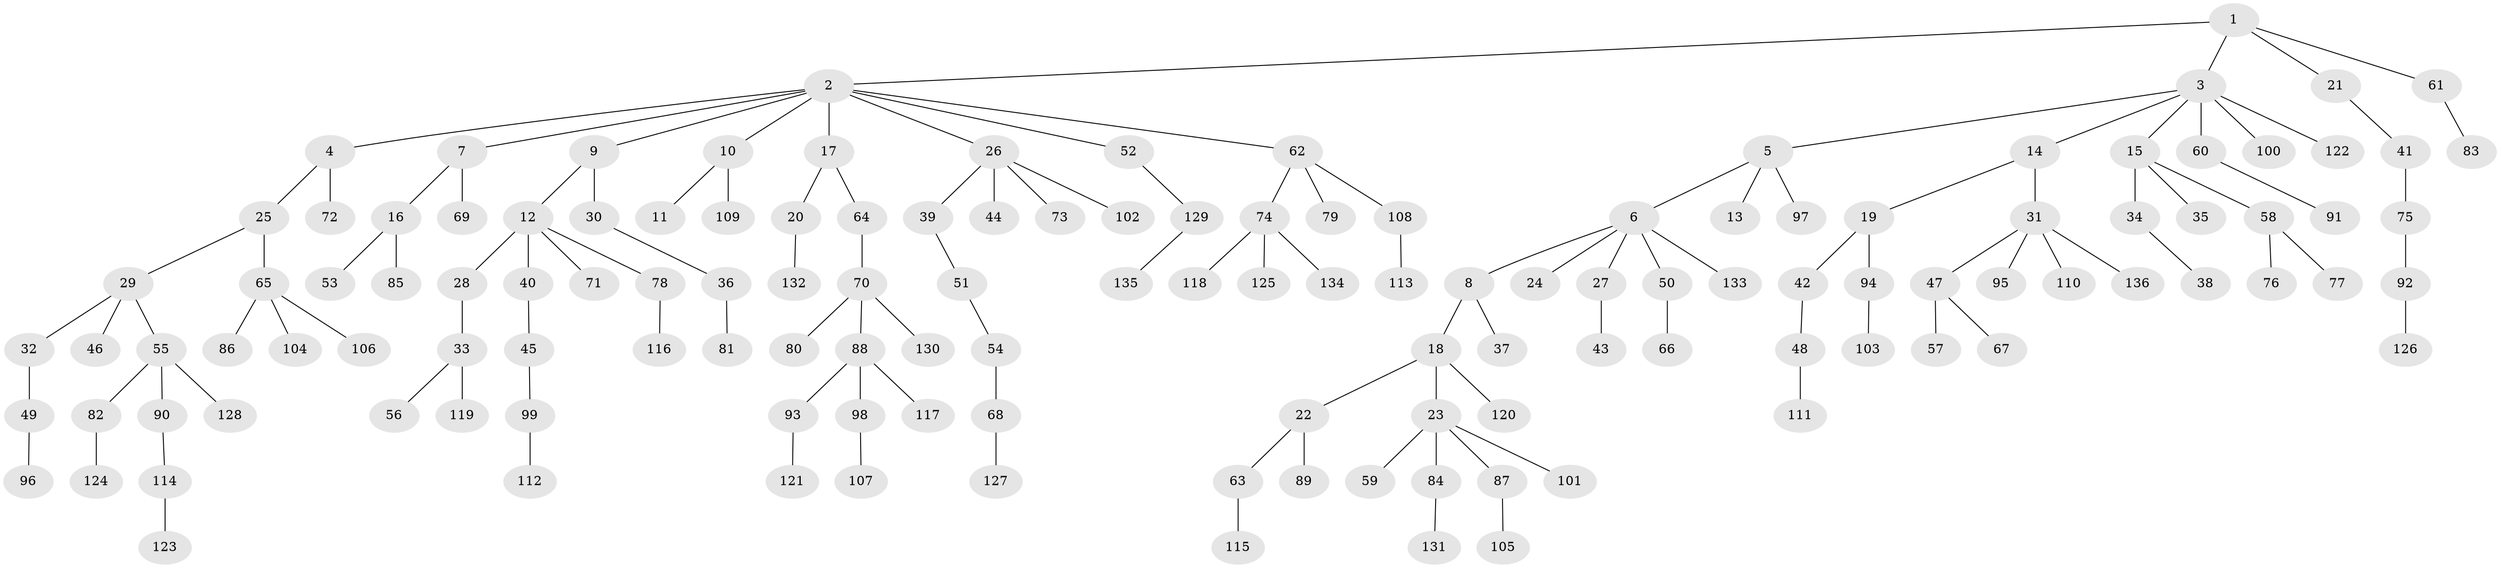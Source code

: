 // Generated by graph-tools (version 1.1) at 2025/36/03/09/25 02:36:38]
// undirected, 136 vertices, 135 edges
graph export_dot {
graph [start="1"]
  node [color=gray90,style=filled];
  1;
  2;
  3;
  4;
  5;
  6;
  7;
  8;
  9;
  10;
  11;
  12;
  13;
  14;
  15;
  16;
  17;
  18;
  19;
  20;
  21;
  22;
  23;
  24;
  25;
  26;
  27;
  28;
  29;
  30;
  31;
  32;
  33;
  34;
  35;
  36;
  37;
  38;
  39;
  40;
  41;
  42;
  43;
  44;
  45;
  46;
  47;
  48;
  49;
  50;
  51;
  52;
  53;
  54;
  55;
  56;
  57;
  58;
  59;
  60;
  61;
  62;
  63;
  64;
  65;
  66;
  67;
  68;
  69;
  70;
  71;
  72;
  73;
  74;
  75;
  76;
  77;
  78;
  79;
  80;
  81;
  82;
  83;
  84;
  85;
  86;
  87;
  88;
  89;
  90;
  91;
  92;
  93;
  94;
  95;
  96;
  97;
  98;
  99;
  100;
  101;
  102;
  103;
  104;
  105;
  106;
  107;
  108;
  109;
  110;
  111;
  112;
  113;
  114;
  115;
  116;
  117;
  118;
  119;
  120;
  121;
  122;
  123;
  124;
  125;
  126;
  127;
  128;
  129;
  130;
  131;
  132;
  133;
  134;
  135;
  136;
  1 -- 2;
  1 -- 3;
  1 -- 21;
  1 -- 61;
  2 -- 4;
  2 -- 7;
  2 -- 9;
  2 -- 10;
  2 -- 17;
  2 -- 26;
  2 -- 52;
  2 -- 62;
  3 -- 5;
  3 -- 14;
  3 -- 15;
  3 -- 60;
  3 -- 100;
  3 -- 122;
  4 -- 25;
  4 -- 72;
  5 -- 6;
  5 -- 13;
  5 -- 97;
  6 -- 8;
  6 -- 24;
  6 -- 27;
  6 -- 50;
  6 -- 133;
  7 -- 16;
  7 -- 69;
  8 -- 18;
  8 -- 37;
  9 -- 12;
  9 -- 30;
  10 -- 11;
  10 -- 109;
  12 -- 28;
  12 -- 40;
  12 -- 71;
  12 -- 78;
  14 -- 19;
  14 -- 31;
  15 -- 34;
  15 -- 35;
  15 -- 58;
  16 -- 53;
  16 -- 85;
  17 -- 20;
  17 -- 64;
  18 -- 22;
  18 -- 23;
  18 -- 120;
  19 -- 42;
  19 -- 94;
  20 -- 132;
  21 -- 41;
  22 -- 63;
  22 -- 89;
  23 -- 59;
  23 -- 84;
  23 -- 87;
  23 -- 101;
  25 -- 29;
  25 -- 65;
  26 -- 39;
  26 -- 44;
  26 -- 73;
  26 -- 102;
  27 -- 43;
  28 -- 33;
  29 -- 32;
  29 -- 46;
  29 -- 55;
  30 -- 36;
  31 -- 47;
  31 -- 95;
  31 -- 110;
  31 -- 136;
  32 -- 49;
  33 -- 56;
  33 -- 119;
  34 -- 38;
  36 -- 81;
  39 -- 51;
  40 -- 45;
  41 -- 75;
  42 -- 48;
  45 -- 99;
  47 -- 57;
  47 -- 67;
  48 -- 111;
  49 -- 96;
  50 -- 66;
  51 -- 54;
  52 -- 129;
  54 -- 68;
  55 -- 82;
  55 -- 90;
  55 -- 128;
  58 -- 76;
  58 -- 77;
  60 -- 91;
  61 -- 83;
  62 -- 74;
  62 -- 79;
  62 -- 108;
  63 -- 115;
  64 -- 70;
  65 -- 86;
  65 -- 104;
  65 -- 106;
  68 -- 127;
  70 -- 80;
  70 -- 88;
  70 -- 130;
  74 -- 118;
  74 -- 125;
  74 -- 134;
  75 -- 92;
  78 -- 116;
  82 -- 124;
  84 -- 131;
  87 -- 105;
  88 -- 93;
  88 -- 98;
  88 -- 117;
  90 -- 114;
  92 -- 126;
  93 -- 121;
  94 -- 103;
  98 -- 107;
  99 -- 112;
  108 -- 113;
  114 -- 123;
  129 -- 135;
}
